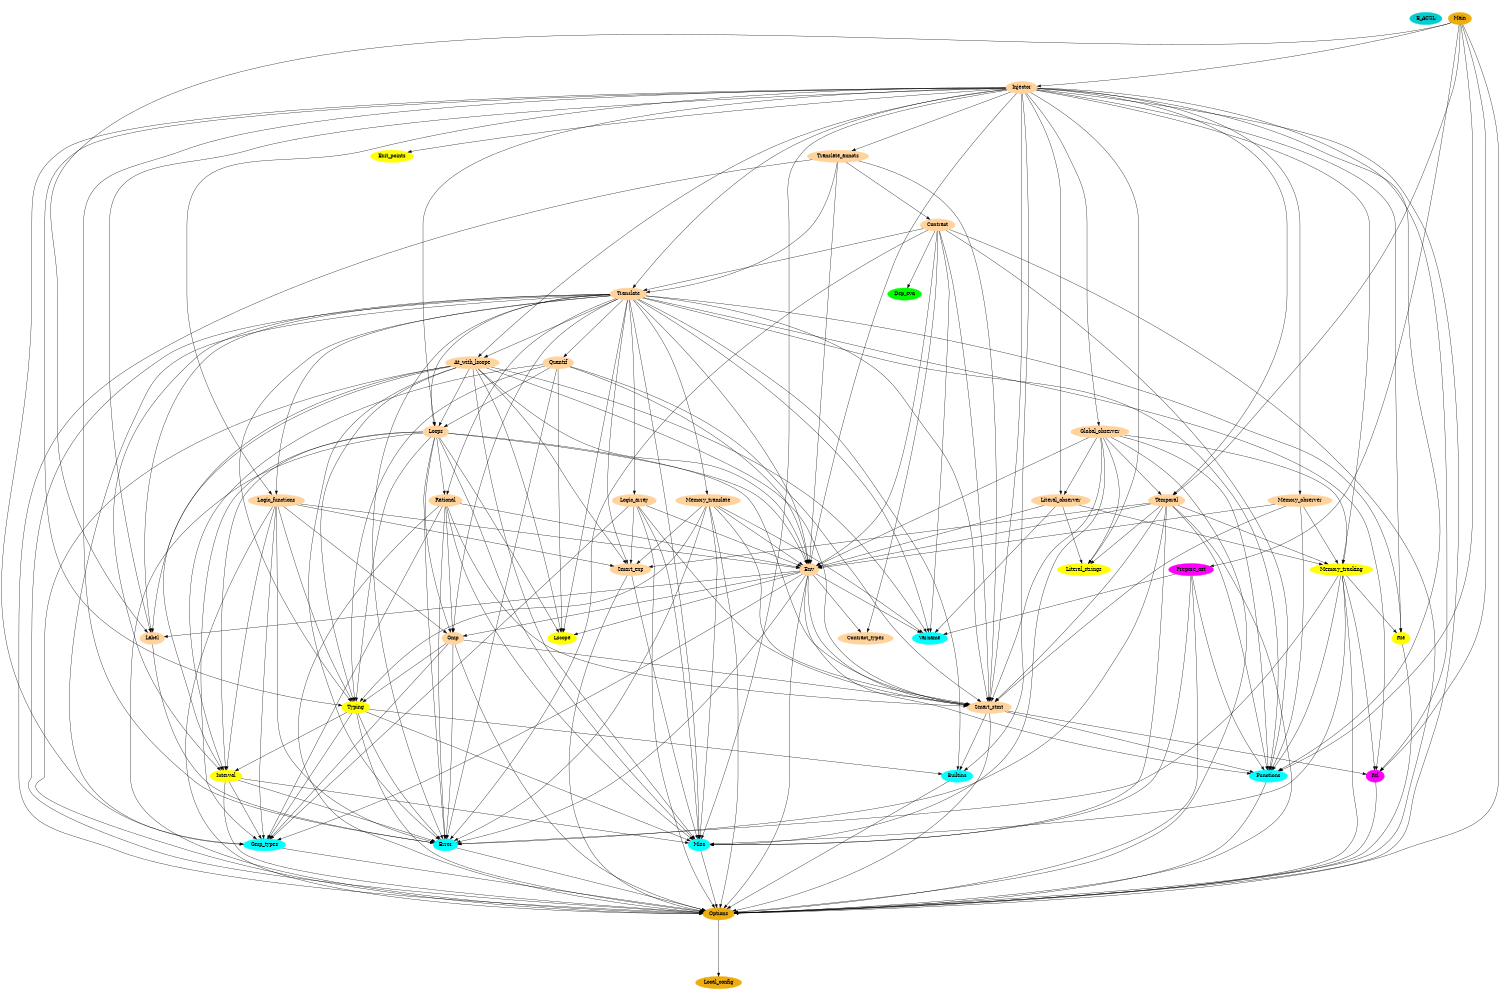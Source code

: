 digraph "Plugin architecture (e-acsl)" { node [href="\N.html"];
  size="10,7.5";
  ratio="fill";
  
  fontsize="12pt";
  rankdir = TB ;
"E_ACSL" [style=filled, color=darkturquoise];
"Local_config" [style=filled, color=darkgoldenrod2];
"Options" [style=filled, color=darkgoldenrod2];
"Options" -> "Local_config";
"Error" [style=filled, color=cyan];
"Error" -> "Options";
"Builtins" [style=filled, color=cyan];
"Builtins" -> "Options";
"Functions" [style=filled, color=cyan];
"Functions" -> "Options";
"Misc" [style=filled, color=cyan];
"Misc" -> "Options";
"Gmp_types" [style=filled, color=cyan];
"Gmp_types" -> "Options";
"Varname" [style=filled, color=cyan];
"Dep_eva" [style=filled, color=green];
"Rtl" [style=filled, color=magenta];
"Rtl" -> "Options";
"Prepare_ast" [style=filled, color=magenta];
"Prepare_ast" -> "Functions";
"Prepare_ast" -> "Misc";
"Prepare_ast" -> "Options";
"Prepare_ast" -> "Varname";
"Rte" [style=filled, color=yellow];
"Rte" -> "Options";
"Literal_strings" [style=filled, color=yellow];
"Memory_tracking" [style=filled, color=yellow];
"Memory_tracking" -> "Error";
"Memory_tracking" -> "Functions";
"Memory_tracking" -> "Misc";
"Memory_tracking" -> "Options";
"Memory_tracking" -> "Rte";
"Memory_tracking" -> "Rtl";
"Exit_points" [style=filled, color=yellow];
"Lscope" [style=filled, color=yellow];
"Interval" [style=filled, color=yellow];
"Interval" -> "Error";
"Interval" -> "Gmp_types";
"Interval" -> "Misc";
"Interval" -> "Options";
"Typing" [style=filled, color=yellow];
"Typing" -> "Builtins";
"Typing" -> "Error";
"Typing" -> "Gmp_types";
"Typing" -> "Misc";
"Typing" -> "Options";
"Typing" -> "Interval";
"Smart_exp" [style=filled, color=burlywood1];
"Smart_exp" -> "Misc";
"Smart_exp" -> "Options";
"Smart_stmt" [style=filled, color=burlywood1];
"Smart_stmt" -> "Builtins";
"Smart_stmt" -> "Functions";
"Smart_stmt" -> "Options";
"Smart_stmt" -> "Rtl";
"Gmp" [style=filled, color=burlywood1];
"Gmp" -> "Error";
"Gmp" -> "Gmp_types";
"Gmp" -> "Options";
"Gmp" -> "Smart_stmt";
"Gmp" -> "Typing";
"Label" [style=filled, color=burlywood1];
"Label" -> "Error";
"Env" [style=filled, color=burlywood1];
"Env" -> "Error";
"Env" -> "Functions";
"Env" -> "Gmp";
"Env" -> "Gmp_types";
"Env" -> "Label";
"Env" -> "Options";
"Env" -> "Varname";
"Env" -> "Smart_stmt";
"Env" -> "Lscope";
"Env" -> "Contract_types";
"Rational" [style=filled, color=burlywood1];
"Rational" -> "Error";
"Rational" -> "Gmp";
"Rational" -> "Gmp_types";
"Rational" -> "Misc";
"Rational" -> "Options";
"Rational" -> "Smart_stmt";
"Rational" -> "Env";
"Loops" [style=filled, color=burlywood1];
"Loops" -> "Error";
"Loops" -> "Gmp";
"Loops" -> "Gmp_types";
"Loops" -> "Interval";
"Loops" -> "Misc";
"Loops" -> "Options";
"Loops" -> "Rational";
"Loops" -> "Smart_stmt";
"Loops" -> "Typing";
"Loops" -> "Lscope";
"Loops" -> "Env";
"Quantif" [style=filled, color=burlywood1];
"Quantif" -> "Error";
"Quantif" -> "Interval";
"Quantif" -> "Loops";
"Quantif" -> "Lscope";
"Quantif" -> "Smart_stmt";
"Quantif" -> "Typing";
"Quantif" -> "Env";
"At_with_lscope" [style=filled, color=burlywood1];
"At_with_lscope" -> "Error";
"At_with_lscope" -> "Interval";
"At_with_lscope" -> "Label";
"At_with_lscope" -> "Loops";
"At_with_lscope" -> "Misc";
"At_with_lscope" -> "Options";
"At_with_lscope" -> "Smart_exp";
"At_with_lscope" -> "Smart_stmt";
"At_with_lscope" -> "Typing";
"At_with_lscope" -> "Varname";
"At_with_lscope" -> "Lscope";
"At_with_lscope" -> "Env";
"Memory_translate" [style=filled, color=burlywood1];
"Memory_translate" -> "Error";
"Memory_translate" -> "Misc";
"Memory_translate" -> "Options";
"Memory_translate" -> "Smart_exp";
"Memory_translate" -> "Smart_stmt";
"Memory_translate" -> "Typing";
"Memory_translate" -> "Varname";
"Memory_translate" -> "Env";
"Logic_functions" [style=filled, color=burlywood1];
"Logic_functions" -> "Error";
"Logic_functions" -> "Gmp";
"Logic_functions" -> "Gmp_types";
"Logic_functions" -> "Interval";
"Logic_functions" -> "Options";
"Logic_functions" -> "Smart_exp";
"Logic_functions" -> "Typing";
"Logic_functions" -> "Env";
"Logic_array" [style=filled, color=burlywood1];
"Logic_array" -> "Gmp_types";
"Logic_array" -> "Misc";
"Logic_array" -> "Options";
"Logic_array" -> "Smart_exp";
"Logic_array" -> "Smart_stmt";
"Logic_array" -> "Env";
"Translate" [style=filled, color=burlywood1];
"Translate" -> "At_with_lscope";
"Translate" -> "Builtins";
"Translate" -> "Error";
"Translate" -> "Functions";
"Translate" -> "Gmp";
"Translate" -> "Gmp_types";
"Translate" -> "Interval";
"Translate" -> "Label";
"Translate" -> "Logic_array";
"Translate" -> "Logic_functions";
"Translate" -> "Loops";
"Translate" -> "Lscope";
"Translate" -> "Memory_translate";
"Translate" -> "Misc";
"Translate" -> "Options";
"Translate" -> "Quantif";
"Translate" -> "Rational";
"Translate" -> "Rte";
"Translate" -> "Rtl";
"Translate" -> "Smart_exp";
"Translate" -> "Smart_stmt";
"Translate" -> "Typing";
"Translate" -> "Varname";
"Translate" -> "Env";
"Contract" [style=filled, color=burlywood1];
"Contract" -> "Dep_eva";
"Contract" -> "Error";
"Contract" -> "Functions";
"Contract" -> "Options";
"Contract" -> "Smart_stmt";
"Contract" -> "Translate";
"Contract" -> "Varname";
"Contract" -> "Env";
"Contract" -> "Contract_types";
"Translate_annots" [style=filled, color=burlywood1];
"Translate_annots" -> "Contract";
"Translate_annots" -> "Options";
"Translate_annots" -> "Smart_stmt";
"Translate_annots" -> "Translate";
"Translate_annots" -> "Env";
"Temporal" [style=filled, color=burlywood1];
"Temporal" -> "Error";
"Temporal" -> "Functions";
"Temporal" -> "Literal_strings";
"Temporal" -> "Memory_tracking";
"Temporal" -> "Misc";
"Temporal" -> "Options";
"Temporal" -> "Smart_exp";
"Temporal" -> "Smart_stmt";
"Temporal" -> "Env";
"Memory_observer" [style=filled, color=burlywood1];
"Memory_observer" -> "Functions";
"Memory_observer" -> "Memory_tracking";
"Memory_observer" -> "Smart_stmt";
"Memory_observer" -> "Env";
"Literal_observer" [style=filled, color=burlywood1];
"Literal_observer" -> "Literal_strings";
"Literal_observer" -> "Memory_tracking";
"Literal_observer" -> "Varname";
"Literal_observer" -> "Env";
"Global_observer" [style=filled, color=burlywood1];
"Global_observer" -> "Env";
"Global_observer" -> "Functions";
"Global_observer" -> "Literal_observer";
"Global_observer" -> "Literal_strings";
"Global_observer" -> "Memory_tracking";
"Global_observer" -> "Misc";
"Global_observer" -> "Options";
"Global_observer" -> "Smart_stmt";
"Global_observer" -> "Temporal";
"Injector" [style=filled, color=burlywood1];
"Injector" -> "At_with_lscope";
"Injector" -> "Builtins";
"Injector" -> "Env";
"Injector" -> "Error";
"Injector" -> "Exit_points";
"Injector" -> "Functions";
"Injector" -> "Global_observer";
"Injector" -> "Gmp_types";
"Injector" -> "Label";
"Injector" -> "Literal_observer";
"Injector" -> "Literal_strings";
"Injector" -> "Logic_functions";
"Injector" -> "Loops";
"Injector" -> "Memory_observer";
"Injector" -> "Memory_tracking";
"Injector" -> "Misc";
"Injector" -> "Options";
"Injector" -> "Rte";
"Injector" -> "Rtl";
"Injector" -> "Smart_stmt";
"Injector" -> "Temporal";
"Injector" -> "Translate";
"Injector" -> "Translate_annots";
"Injector" -> "Typing";
"Main" [style=filled, color=darkgoldenrod2];
"Main" -> "Temporal";
"Main" -> "Rtl";
"Main" -> "Prepare_ast";
"Main" -> "Options";
"Main" -> "Label";
"Main" -> "Injector";
"Main" -> "Functions";
"Contract_types" [style=filled, color=burlywood1];
}
